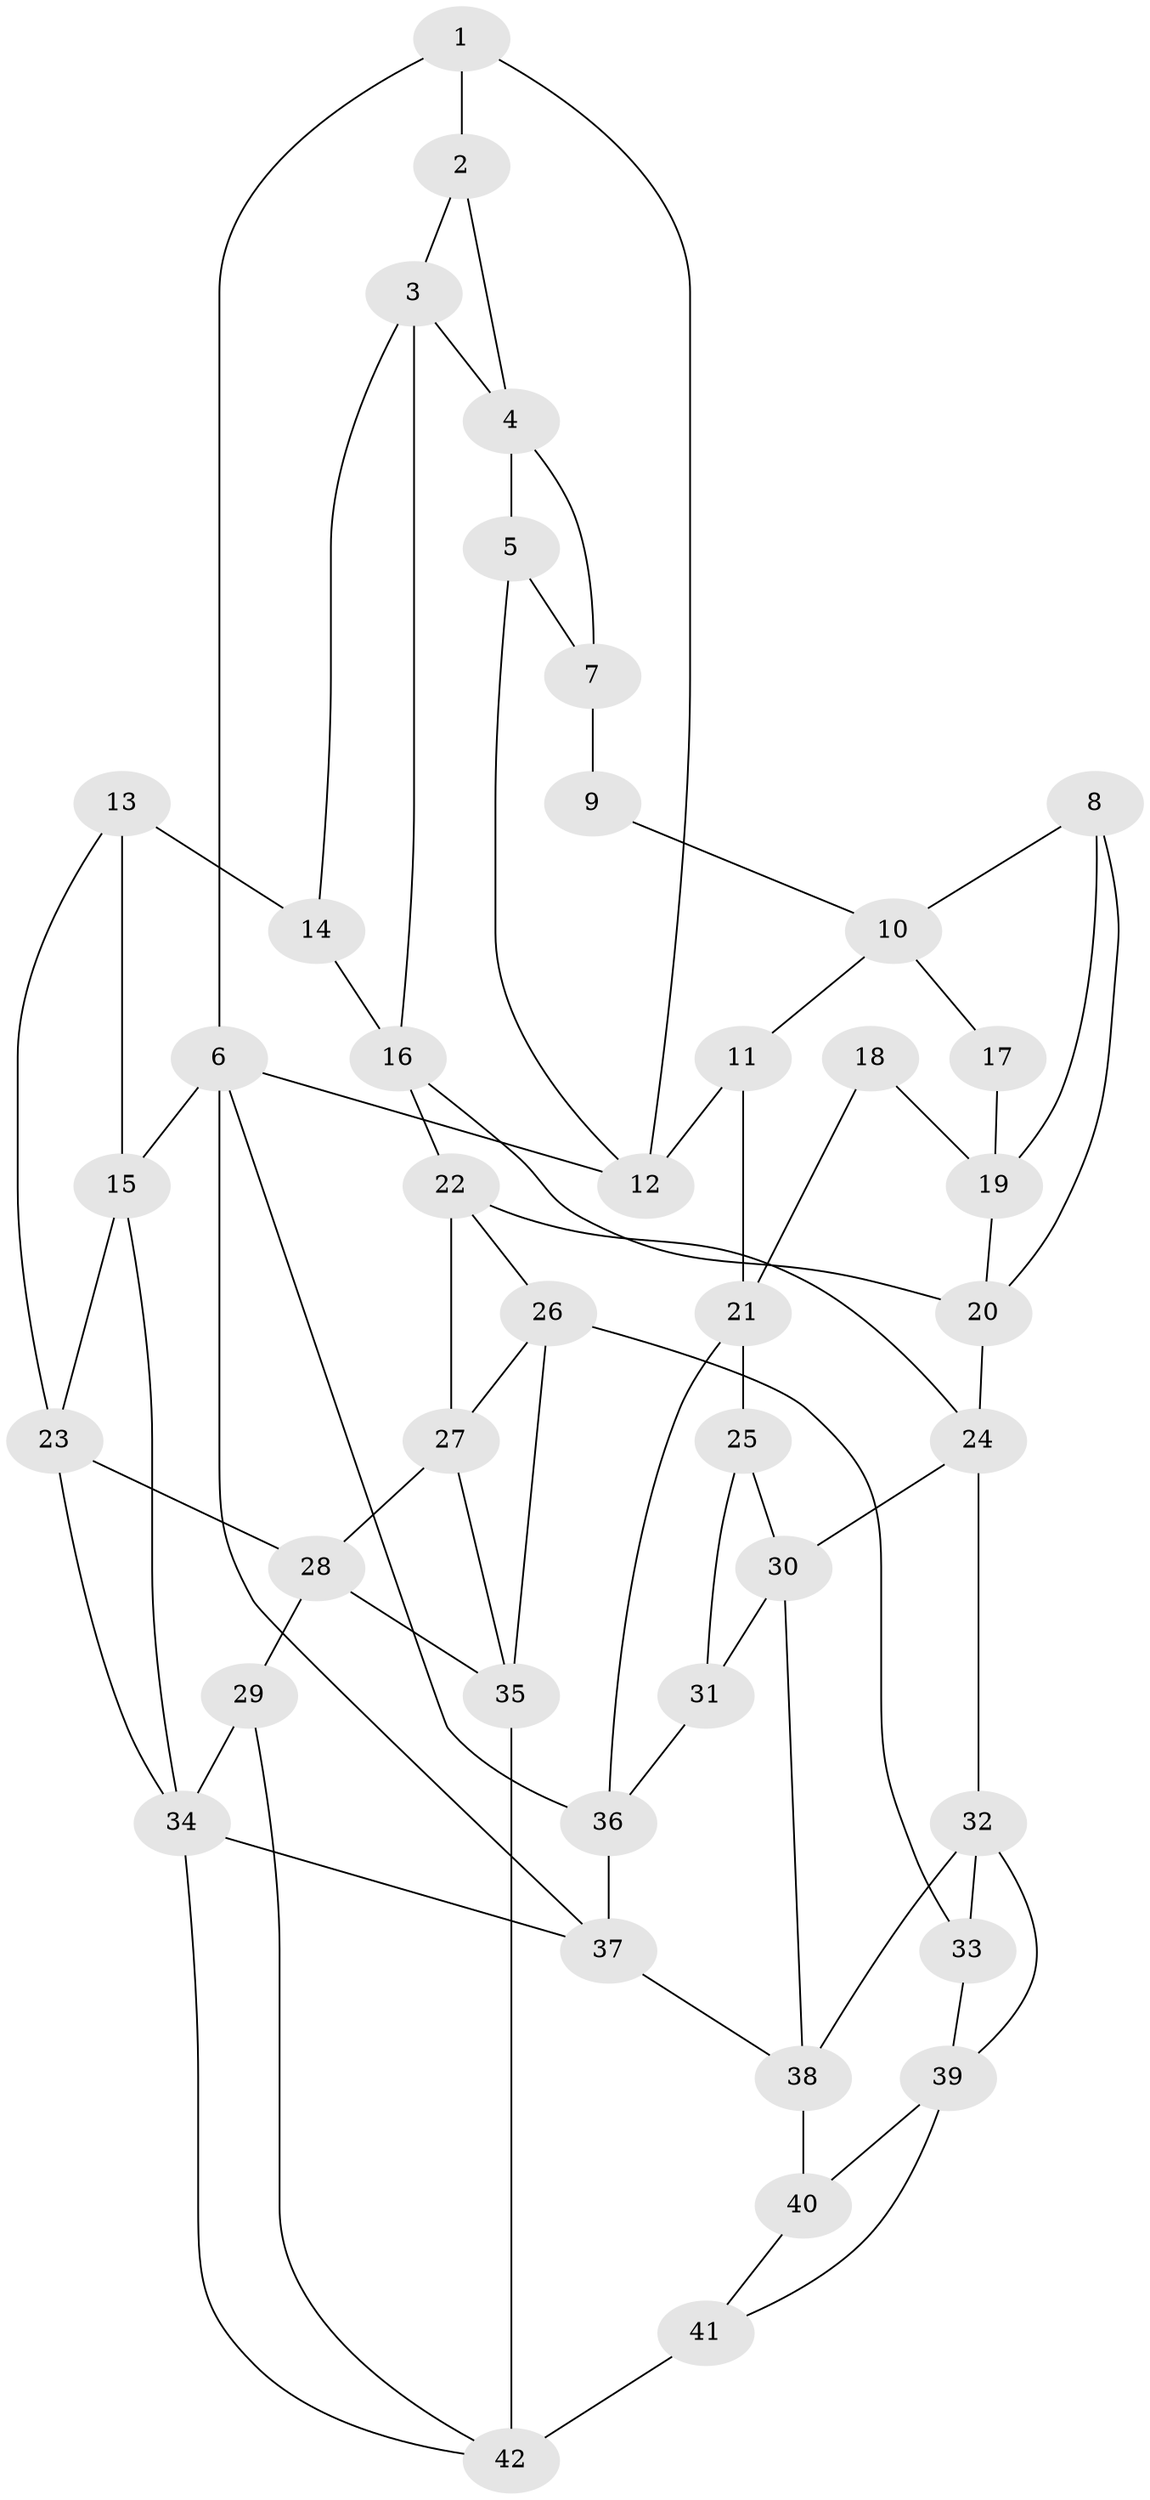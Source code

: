 // original degree distribution, {3: 0.023809523809523808, 6: 0.2261904761904762, 5: 0.5, 4: 0.25}
// Generated by graph-tools (version 1.1) at 2025/03/03/09/25 03:03:14]
// undirected, 42 vertices, 75 edges
graph export_dot {
graph [start="1"]
  node [color=gray90,style=filled];
  1;
  2;
  3;
  4;
  5;
  6;
  7;
  8;
  9;
  10;
  11;
  12;
  13;
  14;
  15;
  16;
  17;
  18;
  19;
  20;
  21;
  22;
  23;
  24;
  25;
  26;
  27;
  28;
  29;
  30;
  31;
  32;
  33;
  34;
  35;
  36;
  37;
  38;
  39;
  40;
  41;
  42;
  1 -- 2 [weight=1.0];
  1 -- 6 [weight=1.0];
  1 -- 12 [weight=1.0];
  2 -- 3 [weight=1.0];
  2 -- 4 [weight=1.0];
  3 -- 4 [weight=1.0];
  3 -- 14 [weight=1.0];
  3 -- 16 [weight=1.0];
  4 -- 5 [weight=1.0];
  4 -- 7 [weight=1.0];
  5 -- 7 [weight=1.0];
  5 -- 12 [weight=1.0];
  6 -- 12 [weight=1.0];
  6 -- 15 [weight=1.0];
  6 -- 36 [weight=1.0];
  6 -- 37 [weight=1.0];
  7 -- 9 [weight=2.0];
  8 -- 10 [weight=1.0];
  8 -- 19 [weight=1.0];
  8 -- 20 [weight=1.0];
  9 -- 10 [weight=1.0];
  10 -- 11 [weight=1.0];
  10 -- 17 [weight=1.0];
  11 -- 12 [weight=1.0];
  11 -- 21 [weight=1.0];
  13 -- 14 [weight=2.0];
  13 -- 15 [weight=2.0];
  13 -- 23 [weight=1.0];
  14 -- 16 [weight=1.0];
  15 -- 23 [weight=1.0];
  15 -- 34 [weight=1.0];
  16 -- 20 [weight=1.0];
  16 -- 22 [weight=1.0];
  17 -- 19 [weight=2.0];
  18 -- 19 [weight=2.0];
  18 -- 21 [weight=1.0];
  19 -- 20 [weight=1.0];
  20 -- 24 [weight=1.0];
  21 -- 25 [weight=1.0];
  21 -- 36 [weight=1.0];
  22 -- 24 [weight=1.0];
  22 -- 26 [weight=1.0];
  22 -- 27 [weight=1.0];
  23 -- 28 [weight=1.0];
  23 -- 34 [weight=1.0];
  24 -- 30 [weight=1.0];
  24 -- 32 [weight=1.0];
  25 -- 30 [weight=1.0];
  25 -- 31 [weight=1.0];
  26 -- 27 [weight=1.0];
  26 -- 33 [weight=1.0];
  26 -- 35 [weight=1.0];
  27 -- 28 [weight=1.0];
  27 -- 35 [weight=1.0];
  28 -- 29 [weight=1.0];
  28 -- 35 [weight=1.0];
  29 -- 34 [weight=1.0];
  29 -- 42 [weight=1.0];
  30 -- 31 [weight=1.0];
  30 -- 38 [weight=1.0];
  31 -- 36 [weight=2.0];
  32 -- 33 [weight=1.0];
  32 -- 38 [weight=1.0];
  32 -- 39 [weight=1.0];
  33 -- 39 [weight=1.0];
  34 -- 37 [weight=1.0];
  34 -- 42 [weight=1.0];
  35 -- 42 [weight=1.0];
  36 -- 37 [weight=1.0];
  37 -- 38 [weight=1.0];
  38 -- 40 [weight=1.0];
  39 -- 40 [weight=1.0];
  39 -- 41 [weight=1.0];
  40 -- 41 [weight=1.0];
  41 -- 42 [weight=2.0];
}
